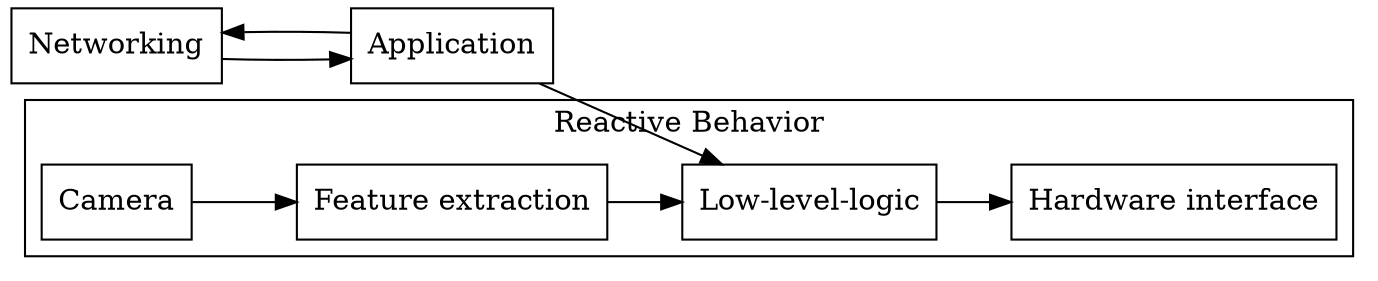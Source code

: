 digraph {
  rankdir=LR
  splines=line

  net [shape=box,label="Networking"]
  app [shape=box,label="Application"]

  subgraph clusterreactive {
    label="Reactive Behavior";
    cam [shape=box,label="Camera"]
    vis [shape=box,label="Feature extraction"]
    lll [shape=box,label="Low-level-logic"]
    hwi [shape=box,label="Hardware interface"]
    cam -> vis -> lll -> hwi
  }

  net -> app
  app -> net
  app -> lll [constraint=false]
}
